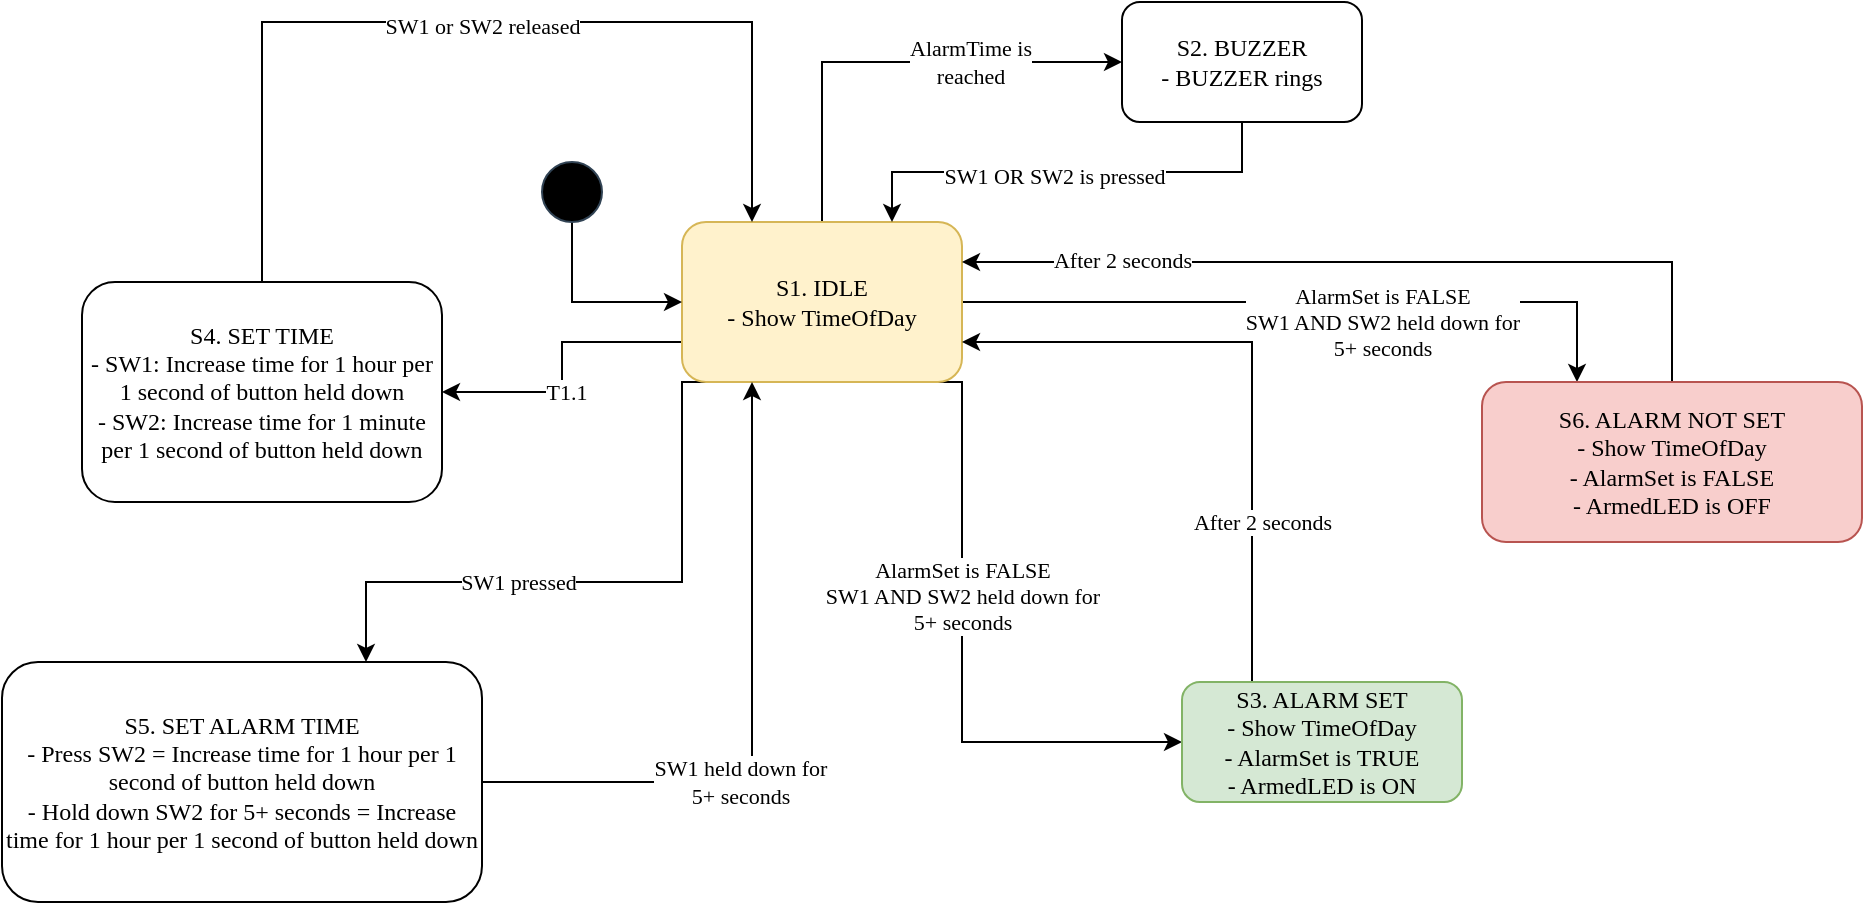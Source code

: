<mxfile version="14.5.3" type="device"><diagram id="mzPkUHrEjYiKshdDYAyQ" name="Page-1"><mxGraphModel dx="1038" dy="547" grid="1" gridSize="10" guides="1" tooltips="1" connect="1" arrows="1" fold="1" page="1" pageScale="1" pageWidth="1100" pageHeight="850" math="0" shadow="0"><root><mxCell id="0"/><mxCell id="1" parent="0"/><mxCell id="IVG45tcsuzGzubXkDy_W-5" style="edgeStyle=orthogonalEdgeStyle;rounded=0;orthogonalLoop=1;jettySize=auto;html=1;exitX=0.5;exitY=0;exitDx=0;exitDy=0;entryX=0;entryY=0.5;entryDx=0;entryDy=0;fontFamily=Oxygen Mono;fontSource=https%3A%2F%2Ffonts.googleapis.com%2Fcss%3Ffamily%3DOxygen%2BMono;" edge="1" parent="1" source="IVG45tcsuzGzubXkDy_W-1" target="IVG45tcsuzGzubXkDy_W-4"><mxGeometry relative="1" as="geometry"/></mxCell><mxCell id="IVG45tcsuzGzubXkDy_W-6" value="&lt;div&gt;AlarmTime is&lt;/div&gt;&lt;div&gt;reached&lt;/div&gt;" style="edgeLabel;html=1;align=center;verticalAlign=middle;resizable=0;points=[];fontFamily=Oxygen Mono;fontSource=https%3A%2F%2Ffonts.googleapis.com%2Fcss%3Ffamily%3DOxygen%2BMono;" vertex="1" connectable="0" parent="IVG45tcsuzGzubXkDy_W-5"><mxGeometry x="0.183" y="1" relative="1" as="geometry"><mxPoint x="18" y="1" as="offset"/></mxGeometry></mxCell><mxCell id="IVG45tcsuzGzubXkDy_W-10" style="edgeStyle=orthogonalEdgeStyle;rounded=0;orthogonalLoop=1;jettySize=auto;html=1;exitX=0.75;exitY=1;exitDx=0;exitDy=0;entryX=0;entryY=0.5;entryDx=0;entryDy=0;fontFamily=Oxygen Mono;fontSource=https%3A%2F%2Ffonts.googleapis.com%2Fcss%3Ffamily%3DOxygen%2BMono;" edge="1" parent="1" source="IVG45tcsuzGzubXkDy_W-1" target="IVG45tcsuzGzubXkDy_W-9"><mxGeometry relative="1" as="geometry"><Array as="points"><mxPoint x="500" y="280"/><mxPoint x="500" y="460"/></Array></mxGeometry></mxCell><mxCell id="IVG45tcsuzGzubXkDy_W-11" value="&lt;div&gt;AlarmSet is FALSE&lt;br&gt;&lt;/div&gt;&lt;div&gt;SW1 AND SW2 held down for&lt;/div&gt;&lt;div&gt;5+ seconds&lt;br&gt;&lt;/div&gt;" style="edgeLabel;html=1;align=center;verticalAlign=middle;resizable=0;points=[];fontFamily=Oxygen Mono;" vertex="1" connectable="0" parent="IVG45tcsuzGzubXkDy_W-10"><mxGeometry x="-0.25" y="-2" relative="1" as="geometry"><mxPoint x="2" y="20" as="offset"/></mxGeometry></mxCell><mxCell id="IVG45tcsuzGzubXkDy_W-16" style="edgeStyle=orthogonalEdgeStyle;rounded=0;orthogonalLoop=1;jettySize=auto;html=1;exitX=0;exitY=0.75;exitDx=0;exitDy=0;entryX=1;entryY=0.5;entryDx=0;entryDy=0;fontFamily=Oxygen Mono;fontSource=https%3A%2F%2Ffonts.googleapis.com%2Fcss%3Ffamily%3DOxygen%2BMono;" edge="1" parent="1" source="IVG45tcsuzGzubXkDy_W-1" target="IVG45tcsuzGzubXkDy_W-14"><mxGeometry relative="1" as="geometry"/></mxCell><mxCell id="IVG45tcsuzGzubXkDy_W-17" value="T1.1" style="edgeLabel;html=1;align=center;verticalAlign=middle;resizable=0;points=[];fontFamily=Oxygen Mono;" vertex="1" connectable="0" parent="IVG45tcsuzGzubXkDy_W-16"><mxGeometry x="0.357" y="2" relative="1" as="geometry"><mxPoint x="15" y="-2" as="offset"/></mxGeometry></mxCell><mxCell id="IVG45tcsuzGzubXkDy_W-25" style="edgeStyle=orthogonalEdgeStyle;rounded=0;orthogonalLoop=1;jettySize=auto;html=1;exitX=0.25;exitY=1;exitDx=0;exitDy=0;fontFamily=Oxygen Mono;fontSource=https%3A%2F%2Ffonts.googleapis.com%2Fcss%3Ffamily%3DOxygen%2BMono;" edge="1" parent="1" source="IVG45tcsuzGzubXkDy_W-1"><mxGeometry relative="1" as="geometry"><mxPoint x="202" y="420" as="targetPoint"/><Array as="points"><mxPoint x="360" y="280"/><mxPoint x="360" y="380"/><mxPoint x="202" y="380"/></Array></mxGeometry></mxCell><mxCell id="IVG45tcsuzGzubXkDy_W-26" value="SW1 pressed" style="edgeLabel;html=1;align=center;verticalAlign=middle;resizable=0;points=[];fontFamily=Oxygen Mono;" vertex="1" connectable="0" parent="IVG45tcsuzGzubXkDy_W-25"><mxGeometry x="0.147" y="3" relative="1" as="geometry"><mxPoint x="-26" y="-3" as="offset"/></mxGeometry></mxCell><mxCell id="IVG45tcsuzGzubXkDy_W-38" style="edgeStyle=orthogonalEdgeStyle;rounded=0;orthogonalLoop=1;jettySize=auto;html=1;exitX=1;exitY=0.5;exitDx=0;exitDy=0;entryX=0.25;entryY=0;entryDx=0;entryDy=0;fontFamily=Oxygen Mono;fontSource=https%3A%2F%2Ffonts.googleapis.com%2Fcss%3Ffamily%3DOxygen%2BMono;" edge="1" parent="1" source="IVG45tcsuzGzubXkDy_W-1" target="IVG45tcsuzGzubXkDy_W-31"><mxGeometry relative="1" as="geometry"/></mxCell><mxCell id="IVG45tcsuzGzubXkDy_W-39" value="&lt;div&gt;AlarmSet is FALSE&lt;br&gt;&lt;/div&gt;&lt;div&gt;SW1 AND SW2 held down for&lt;/div&gt;&lt;div&gt;5+ seconds&lt;br&gt;&lt;/div&gt;" style="edgeLabel;html=1;align=center;verticalAlign=middle;resizable=0;points=[];fontFamily=Oxygen Mono;" vertex="1" connectable="0" parent="IVG45tcsuzGzubXkDy_W-38"><mxGeometry x="0.093" y="-1" relative="1" as="geometry"><mxPoint x="20" y="9" as="offset"/></mxGeometry></mxCell><mxCell id="IVG45tcsuzGzubXkDy_W-1" value="&lt;div align=&quot;center&quot;&gt;S1. IDLE&lt;br&gt;&lt;/div&gt;&lt;div align=&quot;center&quot;&gt;- Show TimeOfDay&lt;/div&gt;" style="rounded=1;whiteSpace=wrap;html=1;fontFamily=Oxygen Mono;fontSource=https%3A%2F%2Ffonts.googleapis.com%2Fcss%3Ffamily%3DOxygen%2BMono;align=center;fillColor=#fff2cc;strokeColor=#d6b656;" vertex="1" parent="1"><mxGeometry x="360" y="200" width="140" height="80" as="geometry"/></mxCell><mxCell id="IVG45tcsuzGzubXkDy_W-3" style="edgeStyle=orthogonalEdgeStyle;rounded=0;orthogonalLoop=1;jettySize=auto;html=1;exitX=0.5;exitY=1;exitDx=0;exitDy=0;entryX=0;entryY=0.5;entryDx=0;entryDy=0;fontFamily=Oxygen Mono;fontSource=https%3A%2F%2Ffonts.googleapis.com%2Fcss%3Ffamily%3DOxygen%2BMono;" edge="1" parent="1" source="IVG45tcsuzGzubXkDy_W-2" target="IVG45tcsuzGzubXkDy_W-1"><mxGeometry relative="1" as="geometry"/></mxCell><mxCell id="IVG45tcsuzGzubXkDy_W-2" value="" style="ellipse;whiteSpace=wrap;html=1;aspect=fixed;strokeColor=#314354;fontColor=#ffffff;fillColor=#000000;fontFamily=Oxygen Mono;fontSource=https%3A%2F%2Ffonts.googleapis.com%2Fcss%3Ffamily%3DOxygen%2BMono;" vertex="1" parent="1"><mxGeometry x="290" y="170" width="30" height="30" as="geometry"/></mxCell><mxCell id="IVG45tcsuzGzubXkDy_W-7" style="edgeStyle=orthogonalEdgeStyle;rounded=0;orthogonalLoop=1;jettySize=auto;html=1;exitX=0.5;exitY=1;exitDx=0;exitDy=0;entryX=0.75;entryY=0;entryDx=0;entryDy=0;fontFamily=Oxygen Mono;fontSource=https%3A%2F%2Ffonts.googleapis.com%2Fcss%3Ffamily%3DOxygen%2BMono;" edge="1" parent="1" source="IVG45tcsuzGzubXkDy_W-4" target="IVG45tcsuzGzubXkDy_W-1"><mxGeometry relative="1" as="geometry"/></mxCell><mxCell id="IVG45tcsuzGzubXkDy_W-8" value="SW1 OR SW2 is pressed" style="edgeLabel;html=1;align=center;verticalAlign=middle;resizable=0;points=[];fontFamily=Oxygen Mono;fontSource=https%3A%2F%2Ffonts.googleapis.com%2Fcss%3Ffamily%3DOxygen%2BMono;" vertex="1" connectable="0" parent="IVG45tcsuzGzubXkDy_W-7"><mxGeometry x="-0.25" y="2" relative="1" as="geometry"><mxPoint x="-35" as="offset"/></mxGeometry></mxCell><mxCell id="IVG45tcsuzGzubXkDy_W-4" value="&lt;div&gt;S2. BUZZER&lt;/div&gt;&lt;div&gt;- BUZZER rings&lt;br&gt;&lt;/div&gt;" style="rounded=1;whiteSpace=wrap;html=1;fillColor=none;fontFamily=Oxygen Mono;fontSource=https%3A%2F%2Ffonts.googleapis.com%2Fcss%3Ffamily%3DOxygen%2BMono;" vertex="1" parent="1"><mxGeometry x="580" y="90" width="120" height="60" as="geometry"/></mxCell><mxCell id="IVG45tcsuzGzubXkDy_W-32" style="edgeStyle=orthogonalEdgeStyle;rounded=0;orthogonalLoop=1;jettySize=auto;html=1;exitX=0.25;exitY=0;exitDx=0;exitDy=0;entryX=1;entryY=0.75;entryDx=0;entryDy=0;fontFamily=Oxygen Mono;fontSource=https%3A%2F%2Ffonts.googleapis.com%2Fcss%3Ffamily%3DOxygen%2BMono;" edge="1" parent="1" source="IVG45tcsuzGzubXkDy_W-9" target="IVG45tcsuzGzubXkDy_W-1"><mxGeometry relative="1" as="geometry"/></mxCell><mxCell id="IVG45tcsuzGzubXkDy_W-33" value="After 2 seconds" style="edgeLabel;html=1;align=center;verticalAlign=middle;resizable=0;points=[];fontFamily=Oxygen Mono;" vertex="1" connectable="0" parent="IVG45tcsuzGzubXkDy_W-32"><mxGeometry x="-0.264" y="2" relative="1" as="geometry"><mxPoint x="7" y="36" as="offset"/></mxGeometry></mxCell><mxCell id="IVG45tcsuzGzubXkDy_W-9" value="&lt;div&gt;S3. ALARM SET&lt;/div&gt;&lt;div&gt;- Show TimeOfDay&lt;/div&gt;&lt;div&gt;- AlarmSet is TRUE&lt;/div&gt;&lt;div&gt;- ArmedLED is ON&lt;br&gt;&lt;/div&gt;" style="rounded=1;whiteSpace=wrap;html=1;fillColor=#d5e8d4;fontFamily=Oxygen Mono;fontSource=https%3A%2F%2Ffonts.googleapis.com%2Fcss%3Ffamily%3DOxygen%2BMono;strokeColor=#82b366;" vertex="1" parent="1"><mxGeometry x="610" y="430" width="140" height="60" as="geometry"/></mxCell><mxCell id="IVG45tcsuzGzubXkDy_W-29" style="edgeStyle=orthogonalEdgeStyle;rounded=0;orthogonalLoop=1;jettySize=auto;html=1;exitX=0.5;exitY=0;exitDx=0;exitDy=0;entryX=0.25;entryY=0;entryDx=0;entryDy=0;fontFamily=Oxygen Mono;fontSource=https%3A%2F%2Ffonts.googleapis.com%2Fcss%3Ffamily%3DOxygen%2BMono;" edge="1" parent="1" source="IVG45tcsuzGzubXkDy_W-14" target="IVG45tcsuzGzubXkDy_W-1"><mxGeometry relative="1" as="geometry"><Array as="points"><mxPoint x="150" y="100"/><mxPoint x="395" y="100"/></Array></mxGeometry></mxCell><mxCell id="IVG45tcsuzGzubXkDy_W-30" value="SW1 or SW2 released" style="edgeLabel;html=1;align=center;verticalAlign=middle;resizable=0;points=[];fontFamily=Oxygen Mono;" vertex="1" connectable="0" parent="IVG45tcsuzGzubXkDy_W-29"><mxGeometry x="-0.175" y="-2" relative="1" as="geometry"><mxPoint x="44" as="offset"/></mxGeometry></mxCell><mxCell id="IVG45tcsuzGzubXkDy_W-14" value="&lt;div&gt;S4. SET TIME&lt;/div&gt;&lt;div&gt;- SW1: Increase time for 1 hour per 1 second of button held down&lt;/div&gt;&lt;div&gt;- SW2: Increase time for 1 minute per 1 second of button held down&lt;br&gt;&lt;/div&gt;" style="rounded=1;whiteSpace=wrap;html=1;fillColor=none;fontFamily=Oxygen Mono;fontSource=https%3A%2F%2Ffonts.googleapis.com%2Fcss%3Ffamily%3DOxygen%2BMono;" vertex="1" parent="1"><mxGeometry x="60" y="230" width="180" height="110" as="geometry"/></mxCell><mxCell id="IVG45tcsuzGzubXkDy_W-27" style="edgeStyle=orthogonalEdgeStyle;rounded=0;orthogonalLoop=1;jettySize=auto;html=1;exitX=1;exitY=0.5;exitDx=0;exitDy=0;entryX=0.25;entryY=1;entryDx=0;entryDy=0;fontFamily=Oxygen Mono;fontSource=https%3A%2F%2Ffonts.googleapis.com%2Fcss%3Ffamily%3DOxygen%2BMono;" edge="1" parent="1" source="IVG45tcsuzGzubXkDy_W-23" target="IVG45tcsuzGzubXkDy_W-1"><mxGeometry relative="1" as="geometry"/></mxCell><mxCell id="IVG45tcsuzGzubXkDy_W-28" value="&lt;div&gt;SW1 held down for&lt;/div&gt;&lt;div&gt;5+ seconds&lt;/div&gt;" style="edgeLabel;html=1;align=center;verticalAlign=middle;resizable=0;points=[];fontFamily=Oxygen Mono;" vertex="1" connectable="0" parent="IVG45tcsuzGzubXkDy_W-27"><mxGeometry x="-0.745" y="-1" relative="1" as="geometry"><mxPoint x="86" y="-1" as="offset"/></mxGeometry></mxCell><mxCell id="IVG45tcsuzGzubXkDy_W-23" value="&lt;div&gt;S5. SET ALARM TIME&lt;br&gt;&lt;/div&gt;&lt;div&gt;- Press SW2 = Increase time for 1 hour per 1 second of button held down&lt;/div&gt;&lt;div&gt;- Hold down SW2 for 5+ seconds = Increase time for 1 hour per 1 second of button held down&lt;/div&gt;" style="rounded=1;whiteSpace=wrap;html=1;fillColor=none;fontFamily=Oxygen Mono;fontSource=https%3A%2F%2Ffonts.googleapis.com%2Fcss%3Ffamily%3DOxygen%2BMono;" vertex="1" parent="1"><mxGeometry x="20" y="420" width="240" height="120" as="geometry"/></mxCell><mxCell id="IVG45tcsuzGzubXkDy_W-40" style="edgeStyle=orthogonalEdgeStyle;rounded=0;orthogonalLoop=1;jettySize=auto;html=1;exitX=0.5;exitY=0;exitDx=0;exitDy=0;entryX=1;entryY=0.25;entryDx=0;entryDy=0;fontFamily=Oxygen Mono;fontSource=https%3A%2F%2Ffonts.googleapis.com%2Fcss%3Ffamily%3DOxygen%2BMono;" edge="1" parent="1" source="IVG45tcsuzGzubXkDy_W-31" target="IVG45tcsuzGzubXkDy_W-1"><mxGeometry relative="1" as="geometry"><Array as="points"><mxPoint x="855" y="220"/></Array></mxGeometry></mxCell><mxCell id="IVG45tcsuzGzubXkDy_W-41" value="After 2 seconds" style="edgeLabel;html=1;align=center;verticalAlign=middle;resizable=0;points=[];fontFamily=Oxygen Mono;" vertex="1" connectable="0" parent="IVG45tcsuzGzubXkDy_W-40"><mxGeometry x="0.682" y="-1" relative="1" as="geometry"><mxPoint x="14" as="offset"/></mxGeometry></mxCell><mxCell id="IVG45tcsuzGzubXkDy_W-31" value="S6. ALARM NOT SET&lt;br&gt;- Show TimeOfDay&lt;br&gt;- AlarmSet is FALSE&lt;br&gt;- ArmedLED is OFF" style="rounded=1;whiteSpace=wrap;html=1;fillColor=#f8cecc;fontFamily=Oxygen Mono;fontSource=https%3A%2F%2Ffonts.googleapis.com%2Fcss%3Ffamily%3DOxygen%2BMono;strokeColor=#b85450;" vertex="1" parent="1"><mxGeometry x="760" y="280" width="190" height="80" as="geometry"/></mxCell></root></mxGraphModel></diagram></mxfile>